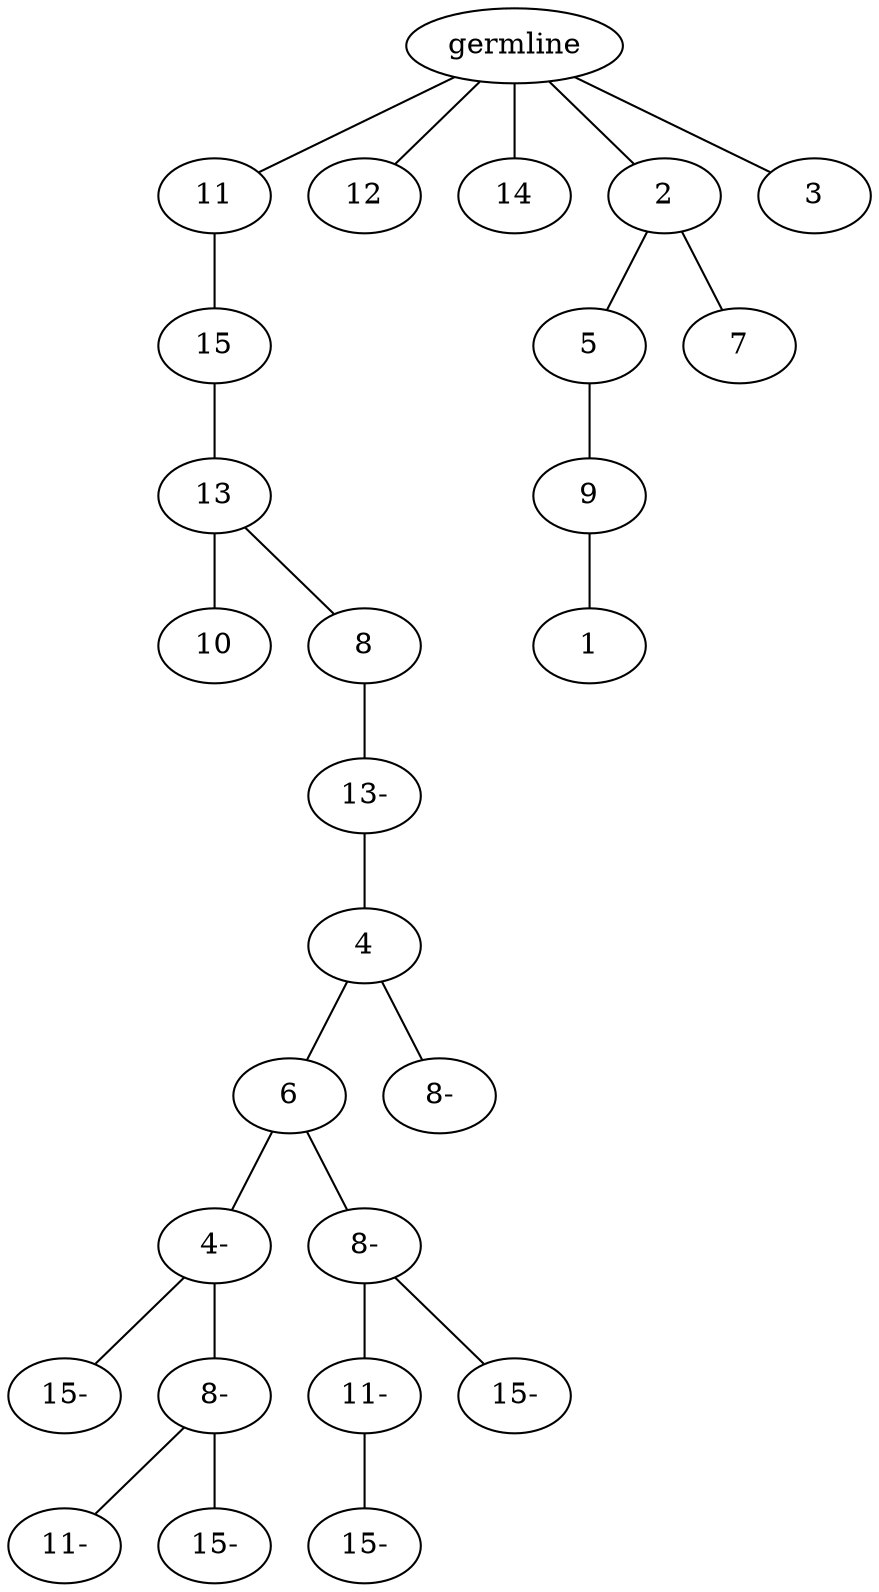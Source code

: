 graph tree {
    "140106612525280" [label="germline"];
    "140106612526912" [label="11"];
    "140106612524608" [label="15"];
    "140106612526864" [label="13"];
    "140106612524368" [label="10"];
    "140106612524752" [label="8"];
    "140106612525040" [label="13-"];
    "140106612526000" [label="4"];
    "140106613129952" [label="6"];
    "140106613495120" [label="4-"];
    "140106612940272" [label="15-"];
    "140106612937824" [label="8-"];
    "140106612937728" [label="11-"];
    "140106612938496" [label="15-"];
    "140106613494640" [label="8-"];
    "140106612938736" [label="11-"];
    "140106612936960" [label="15-"];
    "140106612789840" [label="15-"];
    "140106613130528" [label="8-"];
    "140106612525520" [label="12"];
    "140106612523696" [label="14"];
    "140106612523936" [label="2"];
    "140106612524224" [label="5"];
    "140106612523312" [label="9"];
    "140106612523984" [label="1"];
    "140106612902640" [label="7"];
    "140106612903792" [label="3"];
    "140106612525280" -- "140106612526912";
    "140106612525280" -- "140106612525520";
    "140106612525280" -- "140106612523696";
    "140106612525280" -- "140106612523936";
    "140106612525280" -- "140106612903792";
    "140106612526912" -- "140106612524608";
    "140106612524608" -- "140106612526864";
    "140106612526864" -- "140106612524368";
    "140106612526864" -- "140106612524752";
    "140106612524752" -- "140106612525040";
    "140106612525040" -- "140106612526000";
    "140106612526000" -- "140106613129952";
    "140106612526000" -- "140106613130528";
    "140106613129952" -- "140106613495120";
    "140106613129952" -- "140106613494640";
    "140106613495120" -- "140106612940272";
    "140106613495120" -- "140106612937824";
    "140106612937824" -- "140106612937728";
    "140106612937824" -- "140106612938496";
    "140106613494640" -- "140106612938736";
    "140106613494640" -- "140106612789840";
    "140106612938736" -- "140106612936960";
    "140106612523936" -- "140106612524224";
    "140106612523936" -- "140106612902640";
    "140106612524224" -- "140106612523312";
    "140106612523312" -- "140106612523984";
}
